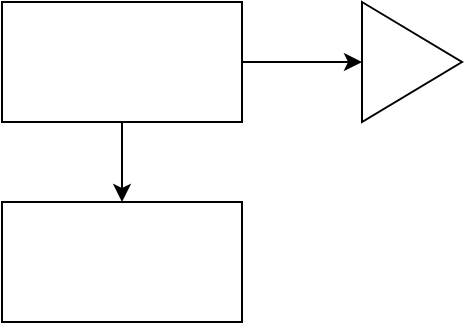 <mxfile version="26.1.1">
  <diagram name="Страница — 1" id="w2r_-UKJnCF6KFbmNrUJ">
    <mxGraphModel dx="1562" dy="917" grid="1" gridSize="10" guides="1" tooltips="1" connect="1" arrows="1" fold="1" page="1" pageScale="1" pageWidth="850" pageHeight="1100" math="0" shadow="0">
      <root>
        <mxCell id="0" />
        <mxCell id="1" parent="0" />
        <mxCell id="oVPs1uw9seFN4sqO31Kd-3" style="edgeStyle=orthogonalEdgeStyle;rounded=0;orthogonalLoop=1;jettySize=auto;html=1;entryX=0;entryY=0.5;entryDx=0;entryDy=0;" edge="1" parent="1" source="oVPs1uw9seFN4sqO31Kd-1" target="oVPs1uw9seFN4sqO31Kd-2">
          <mxGeometry relative="1" as="geometry" />
        </mxCell>
        <mxCell id="oVPs1uw9seFN4sqO31Kd-5" style="edgeStyle=orthogonalEdgeStyle;rounded=0;orthogonalLoop=1;jettySize=auto;html=1;entryX=0.5;entryY=0;entryDx=0;entryDy=0;" edge="1" parent="1" source="oVPs1uw9seFN4sqO31Kd-1" target="oVPs1uw9seFN4sqO31Kd-4">
          <mxGeometry relative="1" as="geometry" />
        </mxCell>
        <mxCell id="oVPs1uw9seFN4sqO31Kd-1" value="" style="rounded=0;whiteSpace=wrap;html=1;" vertex="1" parent="1">
          <mxGeometry x="360" y="440" width="120" height="60" as="geometry" />
        </mxCell>
        <mxCell id="oVPs1uw9seFN4sqO31Kd-2" value="" style="triangle;whiteSpace=wrap;html=1;" vertex="1" parent="1">
          <mxGeometry x="540" y="440" width="50" height="60" as="geometry" />
        </mxCell>
        <mxCell id="oVPs1uw9seFN4sqO31Kd-4" value="" style="rounded=0;whiteSpace=wrap;html=1;" vertex="1" parent="1">
          <mxGeometry x="360" y="540" width="120" height="60" as="geometry" />
        </mxCell>
      </root>
    </mxGraphModel>
  </diagram>
</mxfile>
